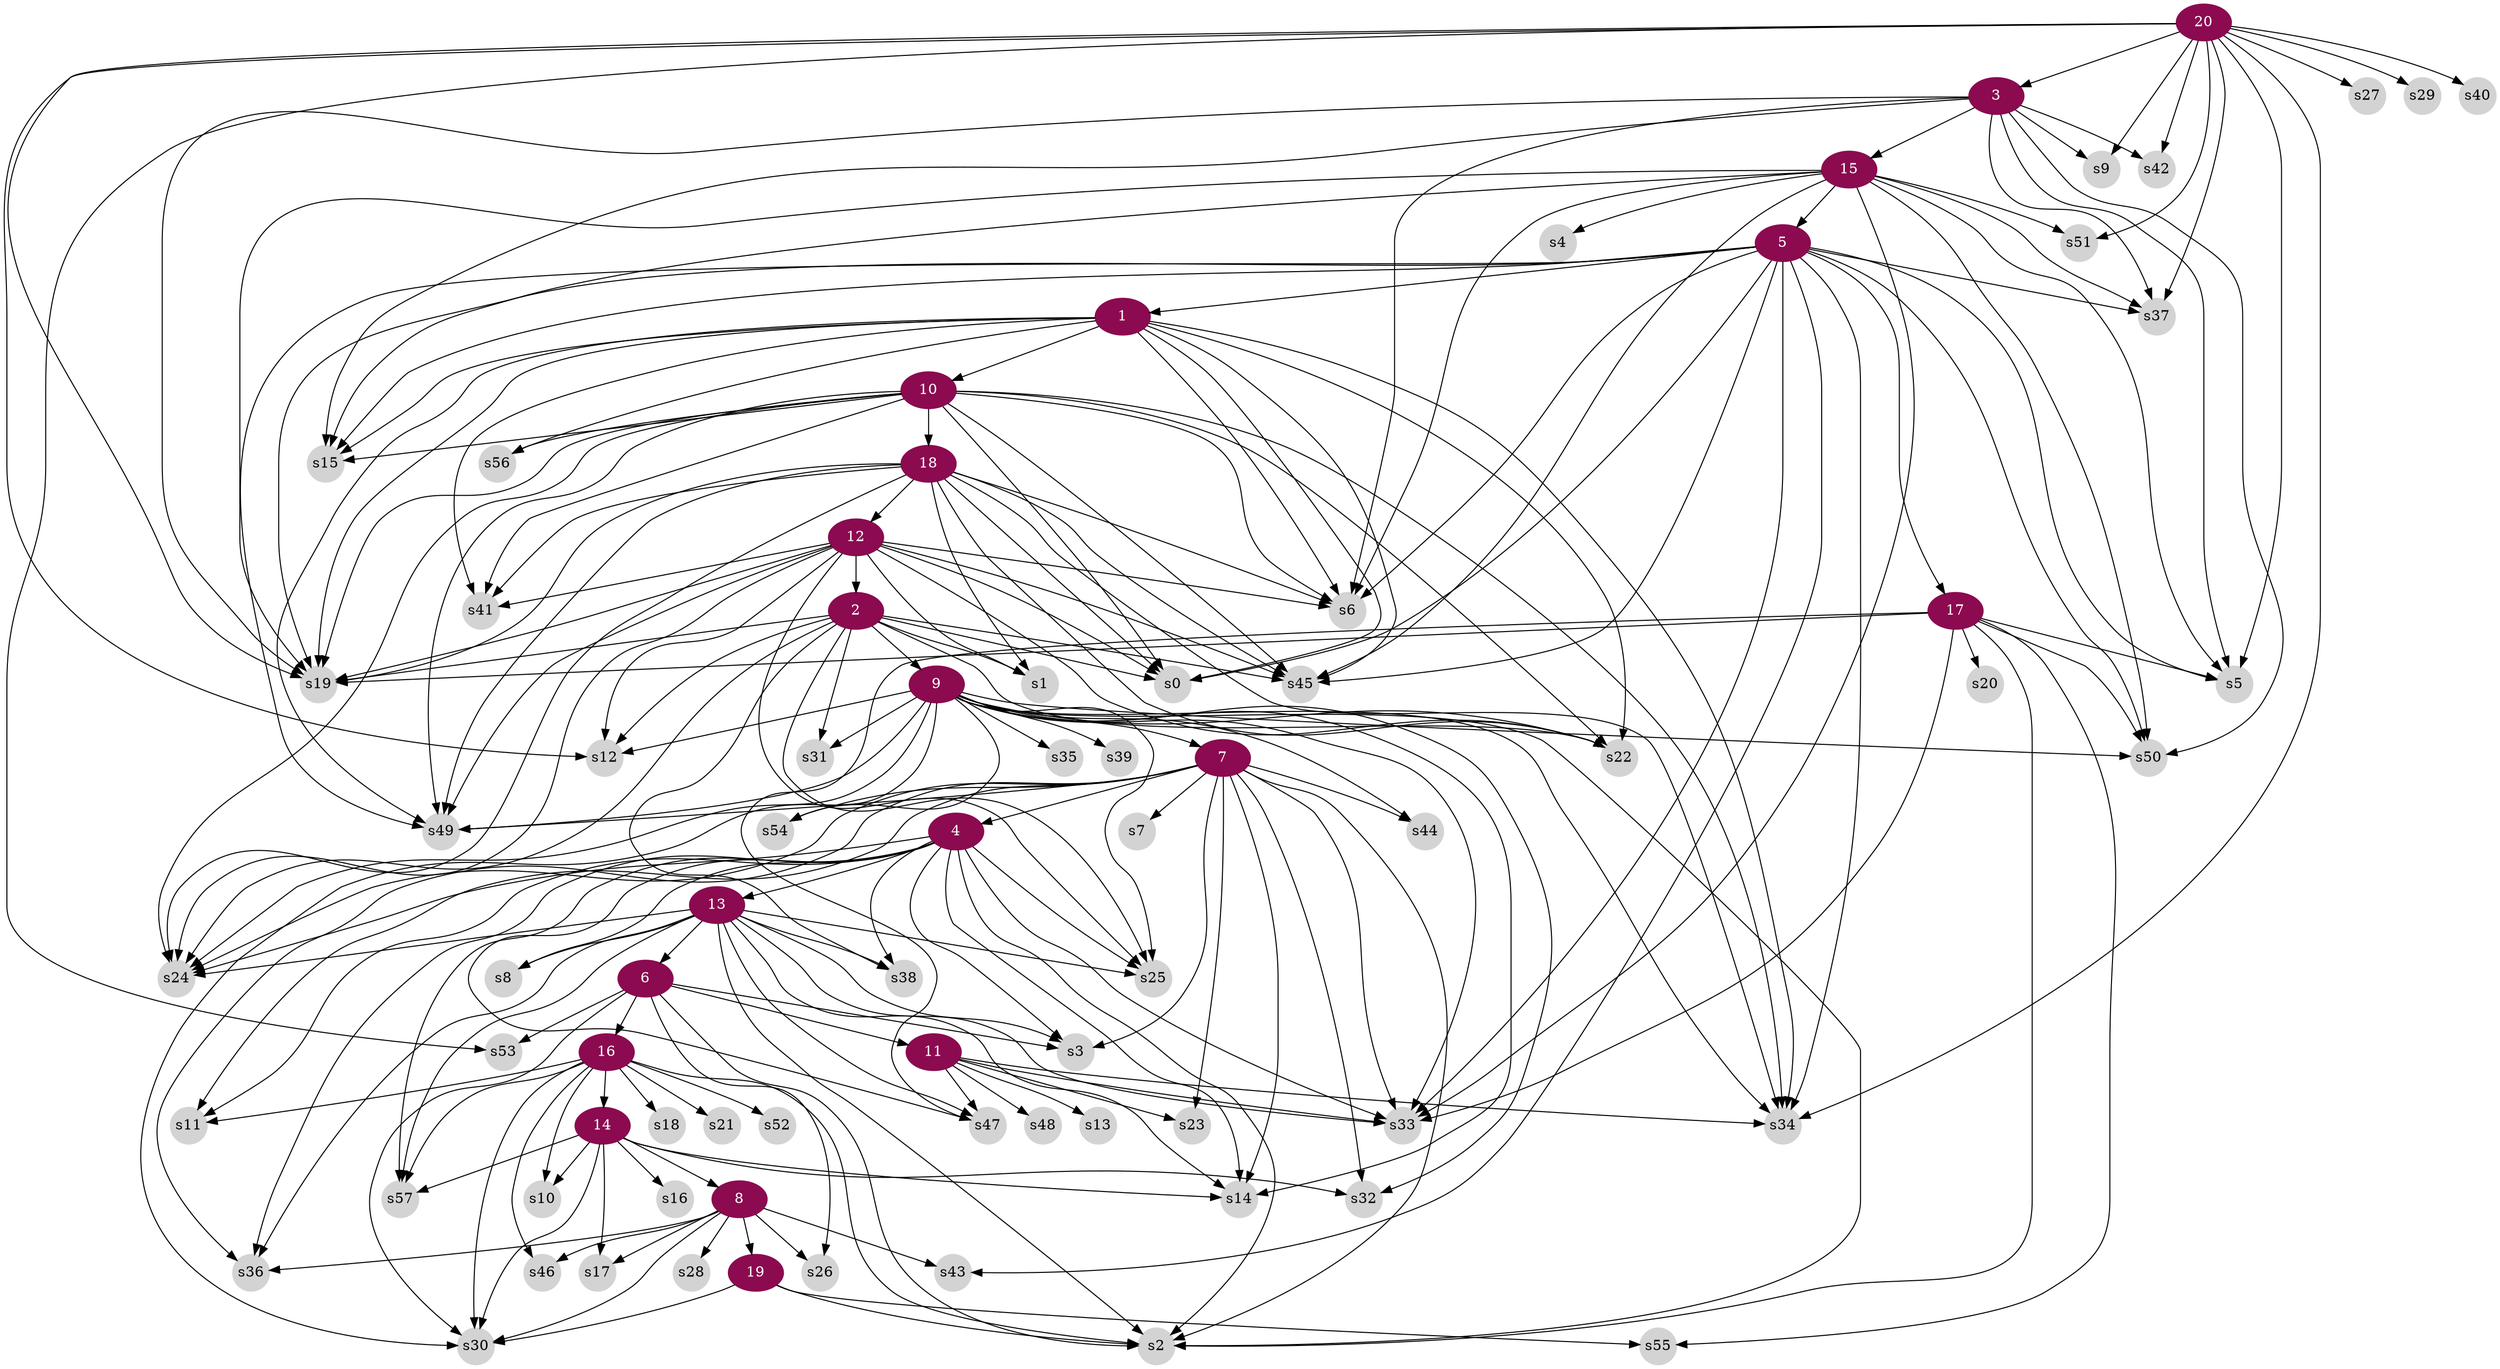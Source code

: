 digraph g{
node [color=deeppink4, style=filled, fontcolor=white];	
5 -> 1;
12 -> 2;
20 -> 3;
7 -> 4;
15 -> 5;
13 -> 6;
9 -> 7;
14 -> 8;
2 -> 9;
1 -> 10;
6 -> 11;
18 -> 12;
4 -> 13;
16 -> 14;
3 -> 15;
6 -> 16;
5 -> 17;
10 -> 18;
8 -> 19;
node [color=lightgrey, style=filled, fontcolor=black, shape=circle, fixedsize=true];  
1 -> s0;
1 -> s6;
1 -> s15;
1 -> s19;
1 -> s22;
1 -> s34;
1 -> s41;
1 -> s45;
1 -> s49;
1 -> s56;
2 -> s0;
2 -> s1;
2 -> s12;
2 -> s19;
2 -> s22;
2 -> s24;
2 -> s25;
2 -> s31;
2 -> s38;
2 -> s45;
3 -> s5;
3 -> s6;
3 -> s9;
3 -> s15;
3 -> s19;
3 -> s37;
3 -> s42;
3 -> s50;
4 -> s2;
4 -> s3;
4 -> s8;
4 -> s11;
4 -> s14;
4 -> s24;
4 -> s25;
4 -> s33;
4 -> s36;
4 -> s38;
4 -> s47;
4 -> s57;
5 -> s0;
5 -> s5;
5 -> s6;
5 -> s15;
5 -> s19;
5 -> s33;
5 -> s34;
5 -> s37;
5 -> s43;
5 -> s45;
5 -> s49;
5 -> s50;
6 -> s2;
6 -> s3;
6 -> s26;
6 -> s30;
6 -> s53;
7 -> s2;
7 -> s3;
7 -> s7;
7 -> s11;
7 -> s14;
7 -> s23;
7 -> s24;
7 -> s32;
7 -> s33;
7 -> s36;
7 -> s44;
7 -> s49;
7 -> s54;
8 -> s17;
8 -> s26;
8 -> s28;
8 -> s30;
8 -> s36;
8 -> s43;
8 -> s46;
9 -> s2;
9 -> s12;
9 -> s14;
9 -> s22;
9 -> s24;
9 -> s25;
9 -> s30;
9 -> s31;
9 -> s32;
9 -> s33;
9 -> s34;
9 -> s35;
9 -> s39;
9 -> s44;
9 -> s49;
9 -> s50;
9 -> s54;
10 -> s0;
10 -> s6;
10 -> s15;
10 -> s19;
10 -> s22;
10 -> s24;
10 -> s34;
10 -> s41;
10 -> s45;
10 -> s49;
10 -> s56;
11 -> s13;
11 -> s23;
11 -> s33;
11 -> s34;
11 -> s47;
11 -> s48;
12 -> s0;
12 -> s1;
12 -> s6;
12 -> s12;
12 -> s19;
12 -> s22;
12 -> s24;
12 -> s25;
12 -> s41;
12 -> s45;
12 -> s49;
13 -> s2;
13 -> s3;
13 -> s8;
13 -> s14;
13 -> s24;
13 -> s25;
13 -> s33;
13 -> s36;
13 -> s38;
13 -> s47;
13 -> s57;
14 -> s10;
14 -> s14;
14 -> s16;
14 -> s17;
14 -> s30;
14 -> s32;
14 -> s57;
15 -> s4;
15 -> s5;
15 -> s6;
15 -> s15;
15 -> s19;
15 -> s33;
15 -> s37;
15 -> s45;
15 -> s50;
15 -> s51;
16 -> s2;
16 -> s10;
16 -> s11;
16 -> s18;
16 -> s21;
16 -> s30;
16 -> s46;
16 -> s52;
16 -> s57;
17 -> s2;
17 -> s5;
17 -> s19;
17 -> s20;
17 -> s33;
17 -> s47;
17 -> s50;
17 -> s55;
18 -> s0;
18 -> s1;
18 -> s6;
18 -> s19;
18 -> s22;
18 -> s24;
18 -> s34;
18 -> s41;
18 -> s45;
18 -> s49;
19 -> s2;
19 -> s30;
19 -> s55;
20 -> s5;
20 -> s9;
20 -> s12;
20 -> s19;
20 -> s27;
20 -> s29;
20 -> s34;
20 -> s37;
20 -> s40;
20 -> s42;
20 -> s51;
20 -> s53;
}
